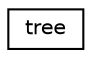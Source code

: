 digraph "Graphical Class Hierarchy"
{
  edge [fontname="Helvetica",fontsize="10",labelfontname="Helvetica",labelfontsize="10"];
  node [fontname="Helvetica",fontsize="10",shape=record];
  rankdir="LR";
  Node0 [label="tree",height=0.2,width=0.4,color="black", fillcolor="white", style="filled",URL="$d4/d4d/classtree.html"];
}
